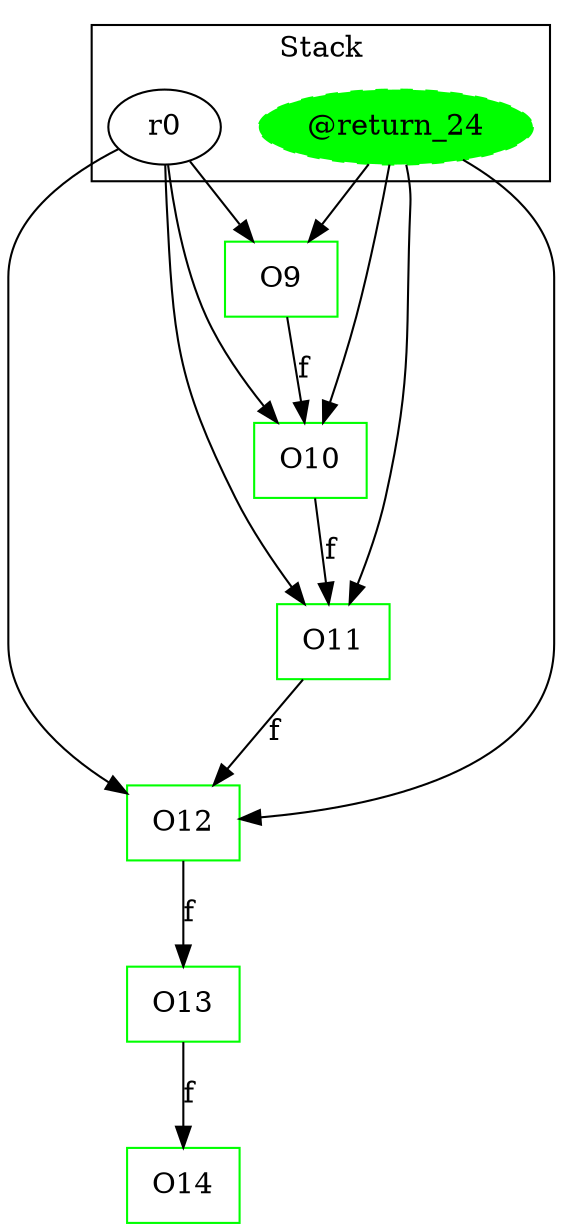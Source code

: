 digraph sample {
  rankDir="LR";
  subgraph cluster_0 {
    label="Stack"
    "r0"; "@return_24"; 
  }
  "r0" -> { O12 O9 O11 O10 };
  "@return_24" -> { O12 O9 O11 O10 };
  "@return_24"[style="filled,dashed"]; 
  O13[shape=box];
  O12[shape=box];
  O14[shape=box];
  O9[shape=box];
  O11[shape=box];
  O10[shape=box];
  O13 -> O14[label="f", weight="0.2"]
  O12 -> O13[label="f", weight="0.2"]
  O9 -> O10[label="f", weight="0.2"]
  O11 -> O12[label="f", weight="0.2"]
  O10 -> O11[label="f", weight="0.2"]
  O13[color="green"];
  O12[color="green"];
  O14[color="green"];
  "@return_24"[color="green"];
  O9[color="green"];
  O11[color="green"];
  O10[color="green"];
}
